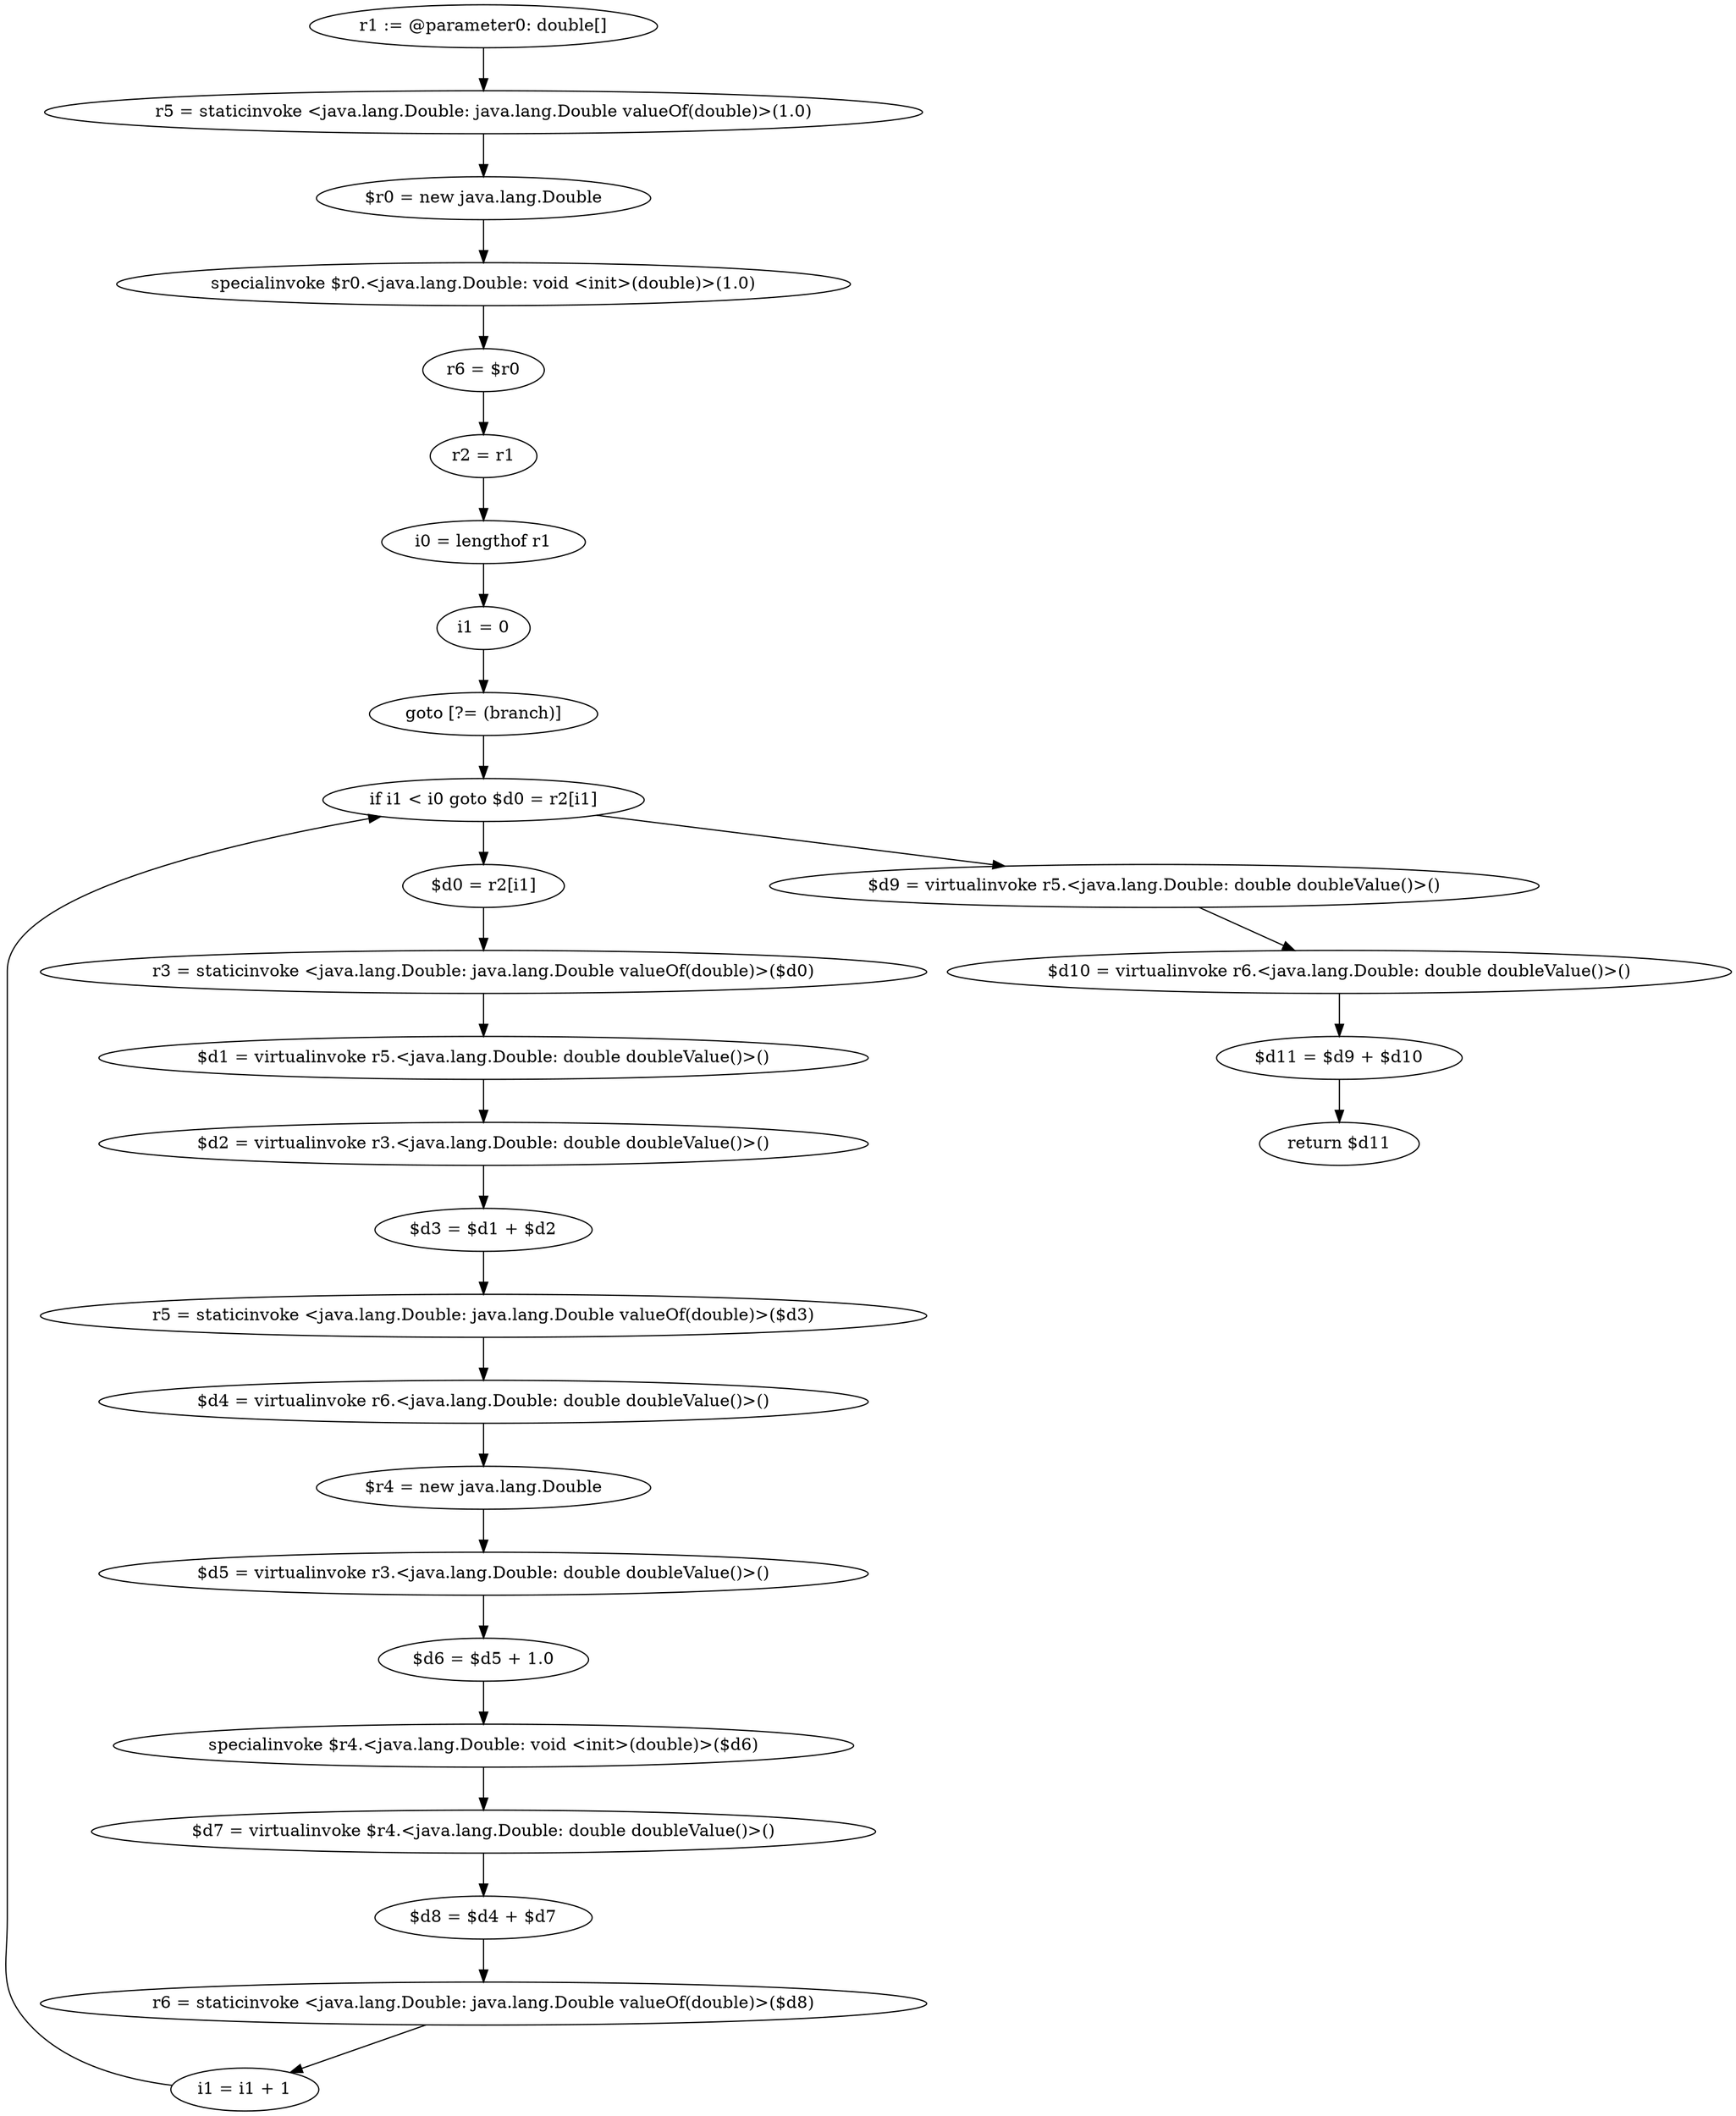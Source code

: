 digraph "unitGraph" {
    "r1 := @parameter0: double[]"
    "r5 = staticinvoke <java.lang.Double: java.lang.Double valueOf(double)>(1.0)"
    "$r0 = new java.lang.Double"
    "specialinvoke $r0.<java.lang.Double: void <init>(double)>(1.0)"
    "r6 = $r0"
    "r2 = r1"
    "i0 = lengthof r1"
    "i1 = 0"
    "goto [?= (branch)]"
    "$d0 = r2[i1]"
    "r3 = staticinvoke <java.lang.Double: java.lang.Double valueOf(double)>($d0)"
    "$d1 = virtualinvoke r5.<java.lang.Double: double doubleValue()>()"
    "$d2 = virtualinvoke r3.<java.lang.Double: double doubleValue()>()"
    "$d3 = $d1 + $d2"
    "r5 = staticinvoke <java.lang.Double: java.lang.Double valueOf(double)>($d3)"
    "$d4 = virtualinvoke r6.<java.lang.Double: double doubleValue()>()"
    "$r4 = new java.lang.Double"
    "$d5 = virtualinvoke r3.<java.lang.Double: double doubleValue()>()"
    "$d6 = $d5 + 1.0"
    "specialinvoke $r4.<java.lang.Double: void <init>(double)>($d6)"
    "$d7 = virtualinvoke $r4.<java.lang.Double: double doubleValue()>()"
    "$d8 = $d4 + $d7"
    "r6 = staticinvoke <java.lang.Double: java.lang.Double valueOf(double)>($d8)"
    "i1 = i1 + 1"
    "if i1 < i0 goto $d0 = r2[i1]"
    "$d9 = virtualinvoke r5.<java.lang.Double: double doubleValue()>()"
    "$d10 = virtualinvoke r6.<java.lang.Double: double doubleValue()>()"
    "$d11 = $d9 + $d10"
    "return $d11"
    "r1 := @parameter0: double[]"->"r5 = staticinvoke <java.lang.Double: java.lang.Double valueOf(double)>(1.0)";
    "r5 = staticinvoke <java.lang.Double: java.lang.Double valueOf(double)>(1.0)"->"$r0 = new java.lang.Double";
    "$r0 = new java.lang.Double"->"specialinvoke $r0.<java.lang.Double: void <init>(double)>(1.0)";
    "specialinvoke $r0.<java.lang.Double: void <init>(double)>(1.0)"->"r6 = $r0";
    "r6 = $r0"->"r2 = r1";
    "r2 = r1"->"i0 = lengthof r1";
    "i0 = lengthof r1"->"i1 = 0";
    "i1 = 0"->"goto [?= (branch)]";
    "goto [?= (branch)]"->"if i1 < i0 goto $d0 = r2[i1]";
    "$d0 = r2[i1]"->"r3 = staticinvoke <java.lang.Double: java.lang.Double valueOf(double)>($d0)";
    "r3 = staticinvoke <java.lang.Double: java.lang.Double valueOf(double)>($d0)"->"$d1 = virtualinvoke r5.<java.lang.Double: double doubleValue()>()";
    "$d1 = virtualinvoke r5.<java.lang.Double: double doubleValue()>()"->"$d2 = virtualinvoke r3.<java.lang.Double: double doubleValue()>()";
    "$d2 = virtualinvoke r3.<java.lang.Double: double doubleValue()>()"->"$d3 = $d1 + $d2";
    "$d3 = $d1 + $d2"->"r5 = staticinvoke <java.lang.Double: java.lang.Double valueOf(double)>($d3)";
    "r5 = staticinvoke <java.lang.Double: java.lang.Double valueOf(double)>($d3)"->"$d4 = virtualinvoke r6.<java.lang.Double: double doubleValue()>()";
    "$d4 = virtualinvoke r6.<java.lang.Double: double doubleValue()>()"->"$r4 = new java.lang.Double";
    "$r4 = new java.lang.Double"->"$d5 = virtualinvoke r3.<java.lang.Double: double doubleValue()>()";
    "$d5 = virtualinvoke r3.<java.lang.Double: double doubleValue()>()"->"$d6 = $d5 + 1.0";
    "$d6 = $d5 + 1.0"->"specialinvoke $r4.<java.lang.Double: void <init>(double)>($d6)";
    "specialinvoke $r4.<java.lang.Double: void <init>(double)>($d6)"->"$d7 = virtualinvoke $r4.<java.lang.Double: double doubleValue()>()";
    "$d7 = virtualinvoke $r4.<java.lang.Double: double doubleValue()>()"->"$d8 = $d4 + $d7";
    "$d8 = $d4 + $d7"->"r6 = staticinvoke <java.lang.Double: java.lang.Double valueOf(double)>($d8)";
    "r6 = staticinvoke <java.lang.Double: java.lang.Double valueOf(double)>($d8)"->"i1 = i1 + 1";
    "i1 = i1 + 1"->"if i1 < i0 goto $d0 = r2[i1]";
    "if i1 < i0 goto $d0 = r2[i1]"->"$d9 = virtualinvoke r5.<java.lang.Double: double doubleValue()>()";
    "if i1 < i0 goto $d0 = r2[i1]"->"$d0 = r2[i1]";
    "$d9 = virtualinvoke r5.<java.lang.Double: double doubleValue()>()"->"$d10 = virtualinvoke r6.<java.lang.Double: double doubleValue()>()";
    "$d10 = virtualinvoke r6.<java.lang.Double: double doubleValue()>()"->"$d11 = $d9 + $d10";
    "$d11 = $d9 + $d10"->"return $d11";
}
